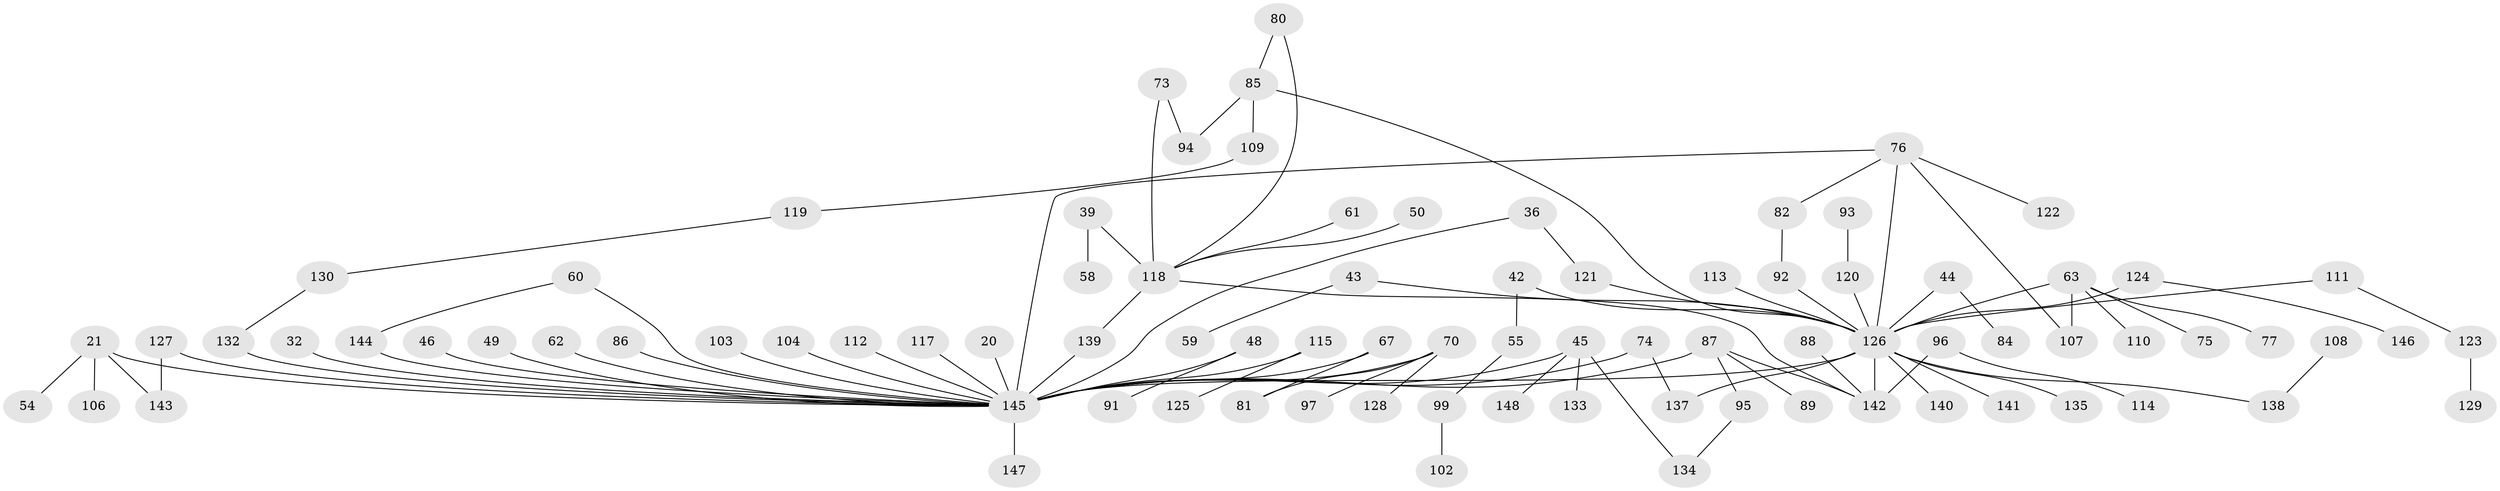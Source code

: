 // original degree distribution, {8: 0.013513513513513514, 5: 0.0472972972972973, 9: 0.006756756756756757, 7: 0.013513513513513514, 4: 0.06756756756756757, 3: 0.12162162162162163, 2: 0.3581081081081081, 6: 0.02027027027027027, 1: 0.35135135135135137}
// Generated by graph-tools (version 1.1) at 2025/45/03/04/25 21:45:11]
// undirected, 88 vertices, 101 edges
graph export_dot {
graph [start="1"]
  node [color=gray90,style=filled];
  20;
  21 [super="+14"];
  32;
  36;
  39;
  42;
  43;
  44;
  45;
  46;
  48;
  49;
  50;
  54;
  55;
  58;
  59;
  60;
  61;
  62;
  63 [super="+47"];
  67;
  70 [super="+27+51"];
  73;
  74 [super="+29"];
  75;
  76 [super="+38"];
  77;
  80;
  81;
  82;
  84;
  85 [super="+66"];
  86;
  87 [super="+83"];
  88;
  89;
  91;
  92;
  93;
  94;
  95;
  96;
  97;
  99;
  102;
  103;
  104 [super="+24"];
  106;
  107;
  108;
  109;
  110;
  111;
  112;
  113;
  114;
  115 [super="+78+105"];
  117 [super="+17"];
  118 [super="+37"];
  119;
  120 [super="+53"];
  121;
  122;
  123;
  124 [super="+98"];
  125;
  126 [super="+7+65+18+26+56"];
  127 [super="+69"];
  128;
  129;
  130;
  132;
  133;
  134;
  135;
  137 [super="+101"];
  138 [super="+68"];
  139;
  140;
  141;
  142 [super="+10+79"];
  143 [super="+136"];
  144 [super="+34+35"];
  145 [super="+100+90+116+131"];
  146;
  147;
  148;
  20 -- 145;
  21 -- 106;
  21 -- 54;
  21 -- 143 [weight=2];
  21 -- 145;
  32 -- 145;
  36 -- 121;
  36 -- 145;
  39 -- 58;
  39 -- 118;
  42 -- 55;
  42 -- 126;
  43 -- 59;
  43 -- 126;
  44 -- 84;
  44 -- 126;
  45 -- 133;
  45 -- 148;
  45 -- 134;
  45 -- 145;
  46 -- 145;
  48 -- 91;
  48 -- 145;
  49 -- 145;
  50 -- 118;
  55 -- 99;
  60 -- 144;
  60 -- 145;
  61 -- 118;
  62 -- 145;
  63 -- 107;
  63 -- 126 [weight=2];
  63 -- 75;
  63 -- 77;
  63 -- 110;
  67 -- 81;
  67 -- 145;
  70 -- 81;
  70 -- 128;
  70 -- 97;
  70 -- 145;
  73 -- 94;
  73 -- 118;
  74 -- 137;
  74 -- 145 [weight=2];
  76 -- 82;
  76 -- 126 [weight=3];
  76 -- 122;
  76 -- 107;
  76 -- 145;
  80 -- 85;
  80 -- 118;
  82 -- 92;
  85 -- 109;
  85 -- 126;
  85 -- 94;
  86 -- 145;
  87 -- 89;
  87 -- 142;
  87 -- 95;
  87 -- 145;
  88 -- 142;
  92 -- 126;
  93 -- 120;
  95 -- 134;
  96 -- 114;
  96 -- 142;
  99 -- 102;
  103 -- 145;
  104 -- 145;
  108 -- 138;
  109 -- 119;
  111 -- 123;
  111 -- 126;
  112 -- 145;
  113 -- 126;
  115 -- 125;
  115 -- 145;
  117 -- 145;
  118 -- 142 [weight=2];
  118 -- 139;
  119 -- 130;
  120 -- 126;
  121 -- 126;
  123 -- 129;
  124 -- 126 [weight=2];
  124 -- 146;
  126 -- 140;
  126 -- 142 [weight=2];
  126 -- 135;
  126 -- 141;
  126 -- 138;
  126 -- 137;
  126 -- 145 [weight=4];
  127 -- 145;
  127 -- 143;
  130 -- 132;
  132 -- 145;
  139 -- 145;
  144 -- 145;
  145 -- 147;
}
